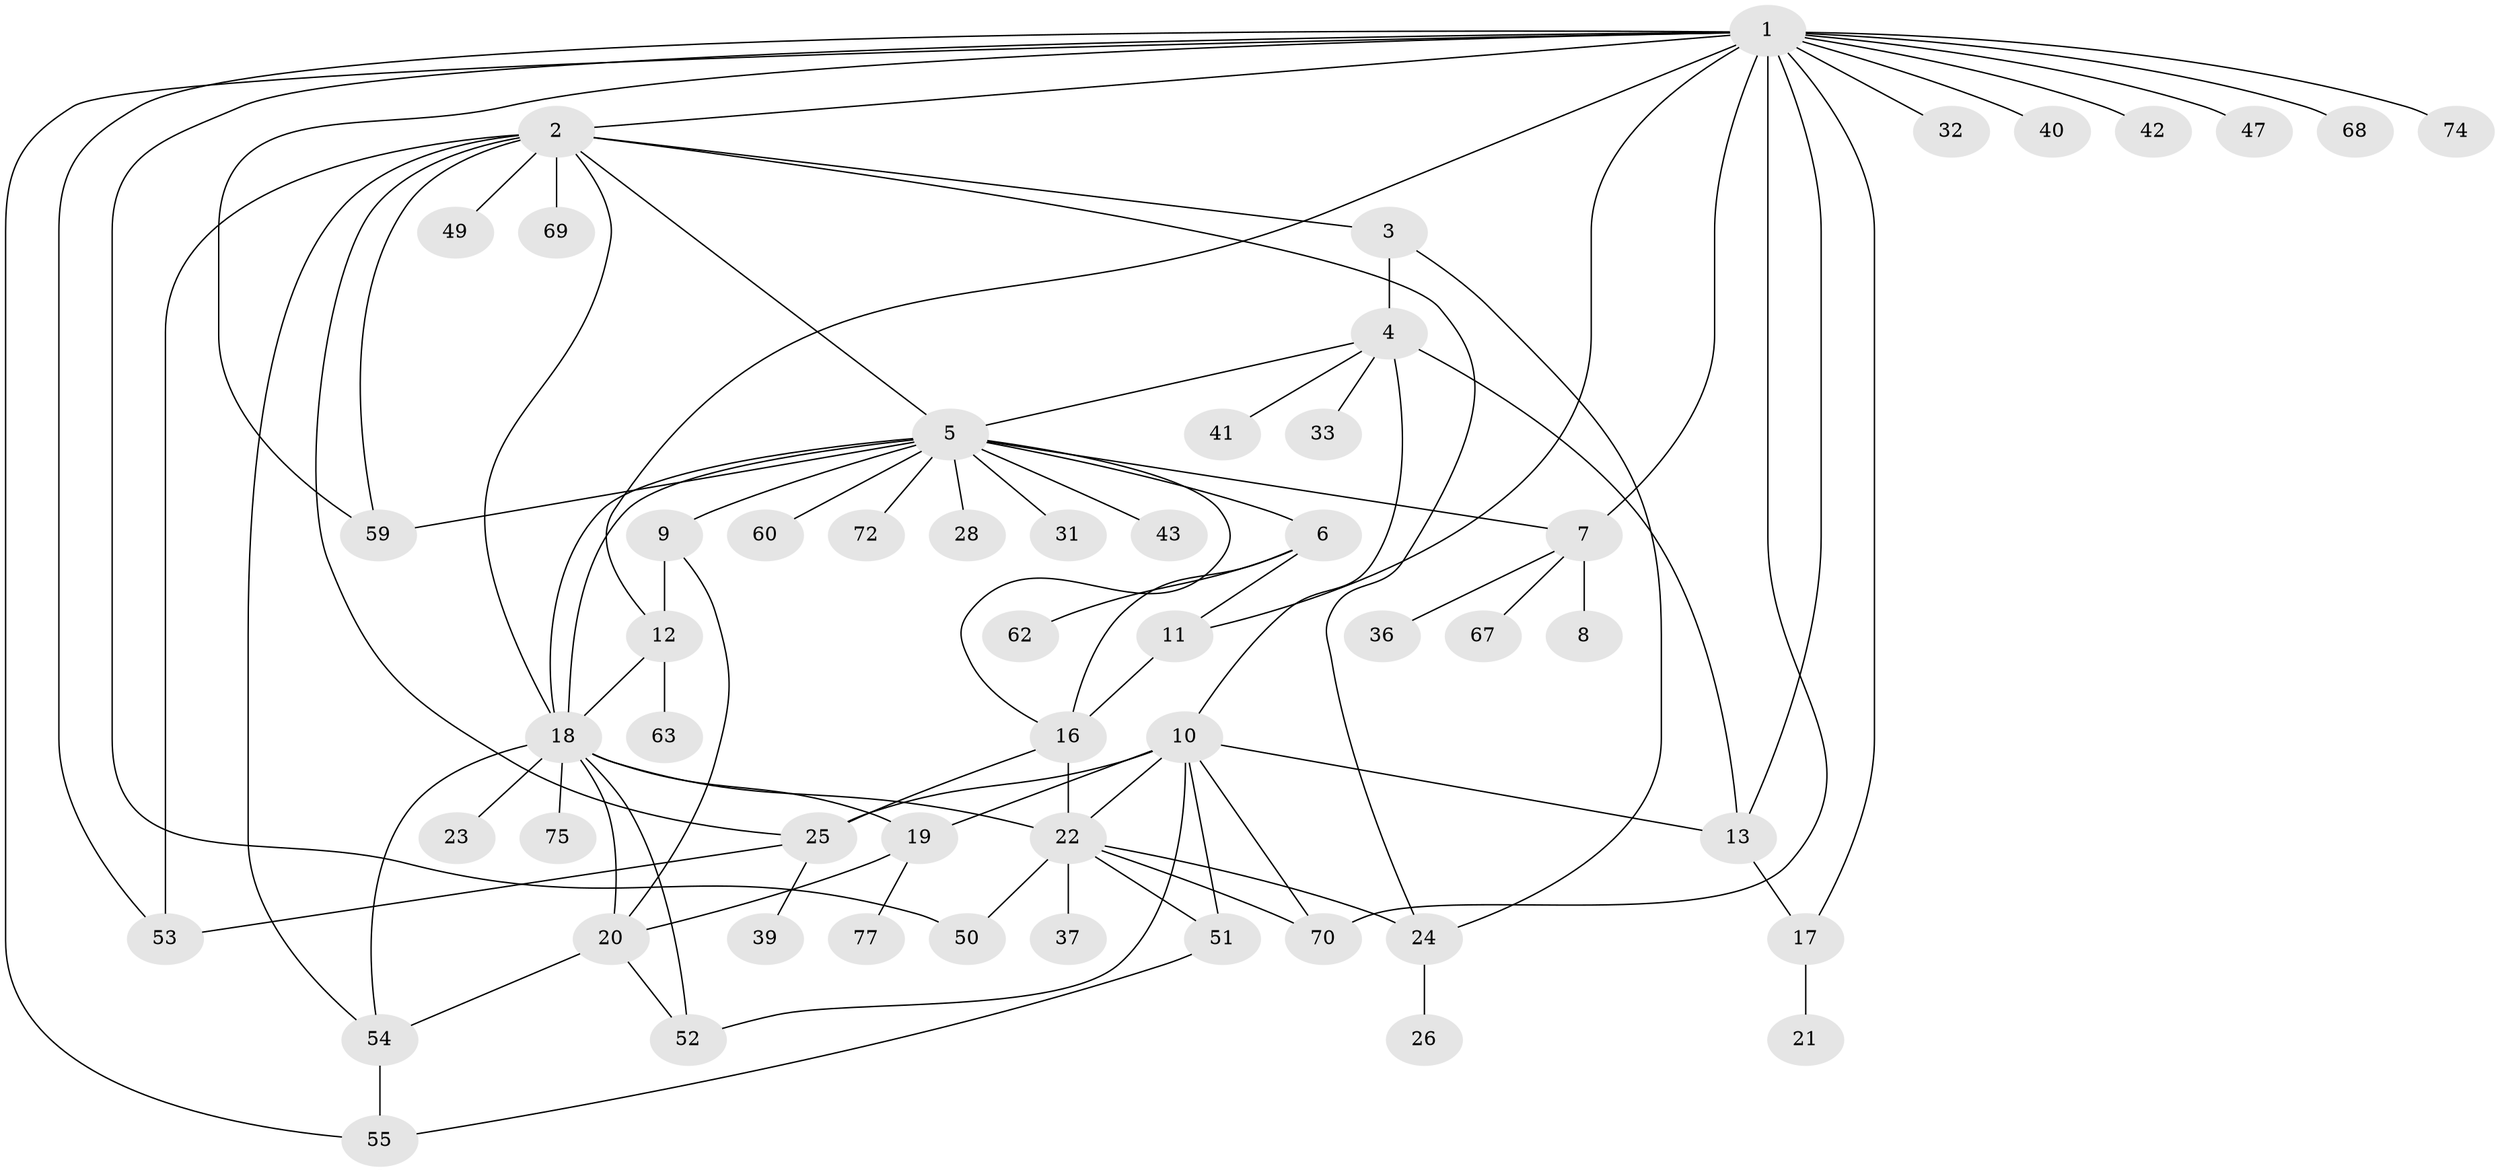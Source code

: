 // original degree distribution, {18: 0.012658227848101266, 8: 0.012658227848101266, 3: 0.13924050632911392, 7: 0.012658227848101266, 15: 0.012658227848101266, 4: 0.12658227848101267, 6: 0.0379746835443038, 1: 0.4430379746835443, 5: 0.02531645569620253, 11: 0.012658227848101266, 9: 0.012658227848101266, 2: 0.1518987341772152}
// Generated by graph-tools (version 1.1) at 2025/11/02/27/25 16:11:09]
// undirected, 55 vertices, 89 edges
graph export_dot {
graph [start="1"]
  node [color=gray90,style=filled];
  1 [super="+14"];
  2 [super="+34"];
  3;
  4 [super="+66"];
  5 [super="+35"];
  6 [super="+38"];
  7 [super="+64"];
  8;
  9;
  10 [super="+29"];
  11 [super="+30"];
  12;
  13 [super="+15"];
  16 [super="+73"];
  17 [super="+48"];
  18 [super="+46"];
  19 [super="+44"];
  20 [super="+45"];
  21;
  22 [super="+58"];
  23;
  24;
  25 [super="+27"];
  26 [super="+78"];
  28;
  31;
  32;
  33;
  36;
  37;
  39;
  40;
  41;
  42;
  43;
  47 [super="+71"];
  49;
  50;
  51 [super="+65"];
  52 [super="+56"];
  53;
  54 [super="+57"];
  55 [super="+61"];
  59 [super="+76"];
  60;
  62;
  63;
  67;
  68;
  69;
  70 [super="+79"];
  72;
  74;
  75;
  77;
  1 -- 2;
  1 -- 7;
  1 -- 11;
  1 -- 12;
  1 -- 17;
  1 -- 32;
  1 -- 40;
  1 -- 42;
  1 -- 47;
  1 -- 50;
  1 -- 53;
  1 -- 55;
  1 -- 59;
  1 -- 68;
  1 -- 74;
  1 -- 70;
  1 -- 13;
  2 -- 3;
  2 -- 5;
  2 -- 25;
  2 -- 49;
  2 -- 59;
  2 -- 69;
  2 -- 18;
  2 -- 53;
  2 -- 54;
  2 -- 24;
  3 -- 4;
  3 -- 24;
  4 -- 5;
  4 -- 10;
  4 -- 13 [weight=2];
  4 -- 33;
  4 -- 41;
  5 -- 6;
  5 -- 7;
  5 -- 9;
  5 -- 16;
  5 -- 18;
  5 -- 18;
  5 -- 28;
  5 -- 31;
  5 -- 43;
  5 -- 59;
  5 -- 60;
  5 -- 72;
  6 -- 11;
  6 -- 16;
  6 -- 62;
  7 -- 8;
  7 -- 36;
  7 -- 67;
  9 -- 12;
  9 -- 20;
  10 -- 19;
  10 -- 70;
  10 -- 52;
  10 -- 22;
  10 -- 25;
  10 -- 51;
  10 -- 13;
  11 -- 16;
  12 -- 18;
  12 -- 63;
  13 -- 17;
  16 -- 22;
  16 -- 25;
  17 -- 21;
  18 -- 19;
  18 -- 20;
  18 -- 22;
  18 -- 23;
  18 -- 54;
  18 -- 75;
  18 -- 52;
  19 -- 77;
  19 -- 20;
  20 -- 52;
  20 -- 54;
  22 -- 24;
  22 -- 37;
  22 -- 50;
  22 -- 51;
  22 -- 70;
  24 -- 26;
  25 -- 39;
  25 -- 53;
  51 -- 55;
  54 -- 55;
}
